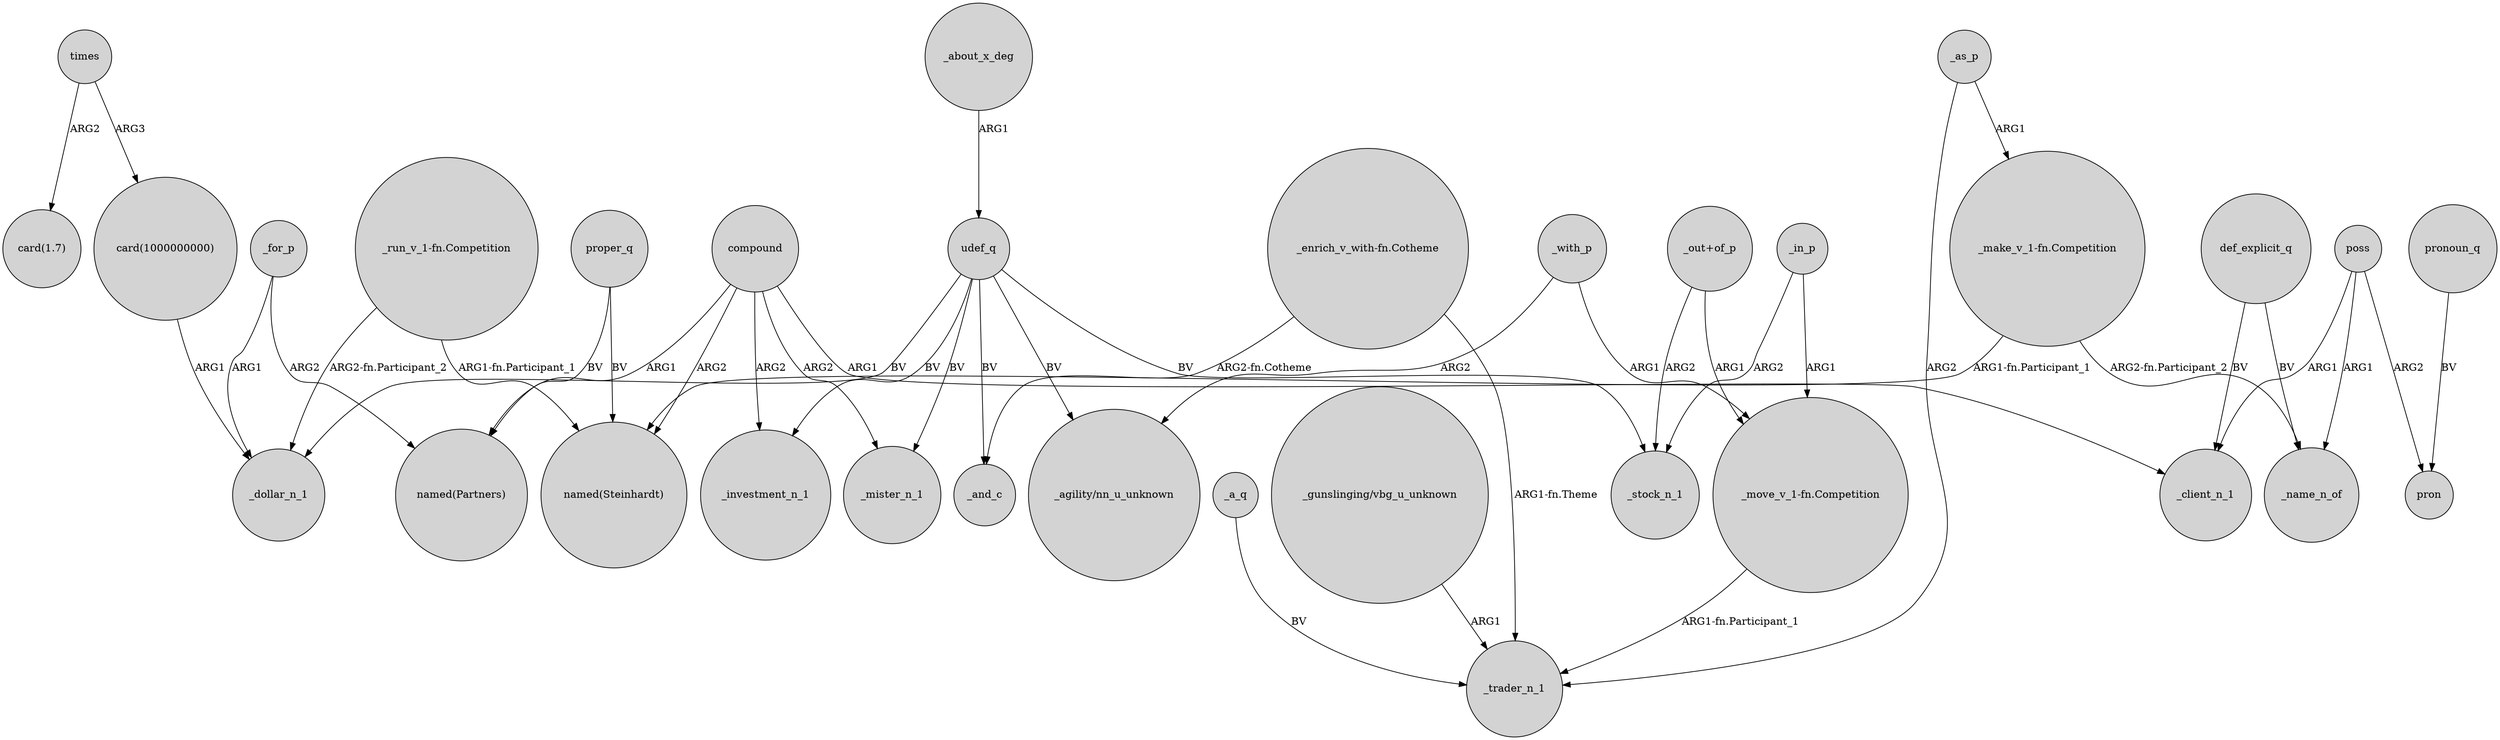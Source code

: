digraph {
	node [shape=circle style=filled]
	"card(1000000000)" -> _dollar_n_1 [label=ARG1]
	_with_p -> "_agility/nn_u_unknown" [label=ARG2]
	compound -> "named(Steinhardt)" [label=ARG2]
	poss -> _name_n_of [label=ARG1]
	compound -> _mister_n_1 [label=ARG2]
	"_out+of_p" -> _stock_n_1 [label=ARG2]
	compound -> _client_n_1 [label=ARG1]
	poss -> _client_n_1 [label=ARG1]
	compound -> _investment_n_1 [label=ARG2]
	"_enrich_v_with-fn.Cotheme" -> _and_c [label="ARG2-fn.Cotheme"]
	"_run_v_1-fn.Competition" -> "named(Steinhardt)" [label="ARG1-fn.Participant_1"]
	proper_q -> "named(Steinhardt)" [label=BV]
	_with_p -> "_move_v_1-fn.Competition" [label=ARG1]
	times -> "card(1.7)" [label=ARG2]
	_in_p -> "_move_v_1-fn.Competition" [label=ARG1]
	_as_p -> "_make_v_1-fn.Competition" [label=ARG1]
	proper_q -> "named(Partners)" [label=BV]
	udef_q -> _and_c [label=BV]
	udef_q -> _mister_n_1 [label=BV]
	times -> "card(1000000000)" [label=ARG3]
	"_out+of_p" -> "_move_v_1-fn.Competition" [label=ARG1]
	def_explicit_q -> _name_n_of [label=BV]
	_about_x_deg -> udef_q [label=ARG1]
	pronoun_q -> pron [label=BV]
	_a_q -> _trader_n_1 [label=BV]
	poss -> pron [label=ARG2]
	udef_q -> _stock_n_1 [label=BV]
	"_make_v_1-fn.Competition" -> "named(Steinhardt)" [label="ARG1-fn.Participant_1"]
	udef_q -> "_agility/nn_u_unknown" [label=BV]
	_as_p -> _trader_n_1 [label=ARG2]
	_in_p -> _stock_n_1 [label=ARG2]
	_for_p -> "named(Partners)" [label=ARG2]
	udef_q -> _dollar_n_1 [label=BV]
	_for_p -> _dollar_n_1 [label=ARG1]
	udef_q -> _investment_n_1 [label=BV]
	"_gunslinging/vbg_u_unknown" -> _trader_n_1 [label=ARG1]
	"_run_v_1-fn.Competition" -> _dollar_n_1 [label="ARG2-fn.Participant_2"]
	"_enrich_v_with-fn.Cotheme" -> _trader_n_1 [label="ARG1-fn.Theme"]
	"_move_v_1-fn.Competition" -> _trader_n_1 [label="ARG1-fn.Participant_1"]
	"_make_v_1-fn.Competition" -> _name_n_of [label="ARG2-fn.Participant_2"]
	compound -> "named(Partners)" [label=ARG1]
	def_explicit_q -> _client_n_1 [label=BV]
}
